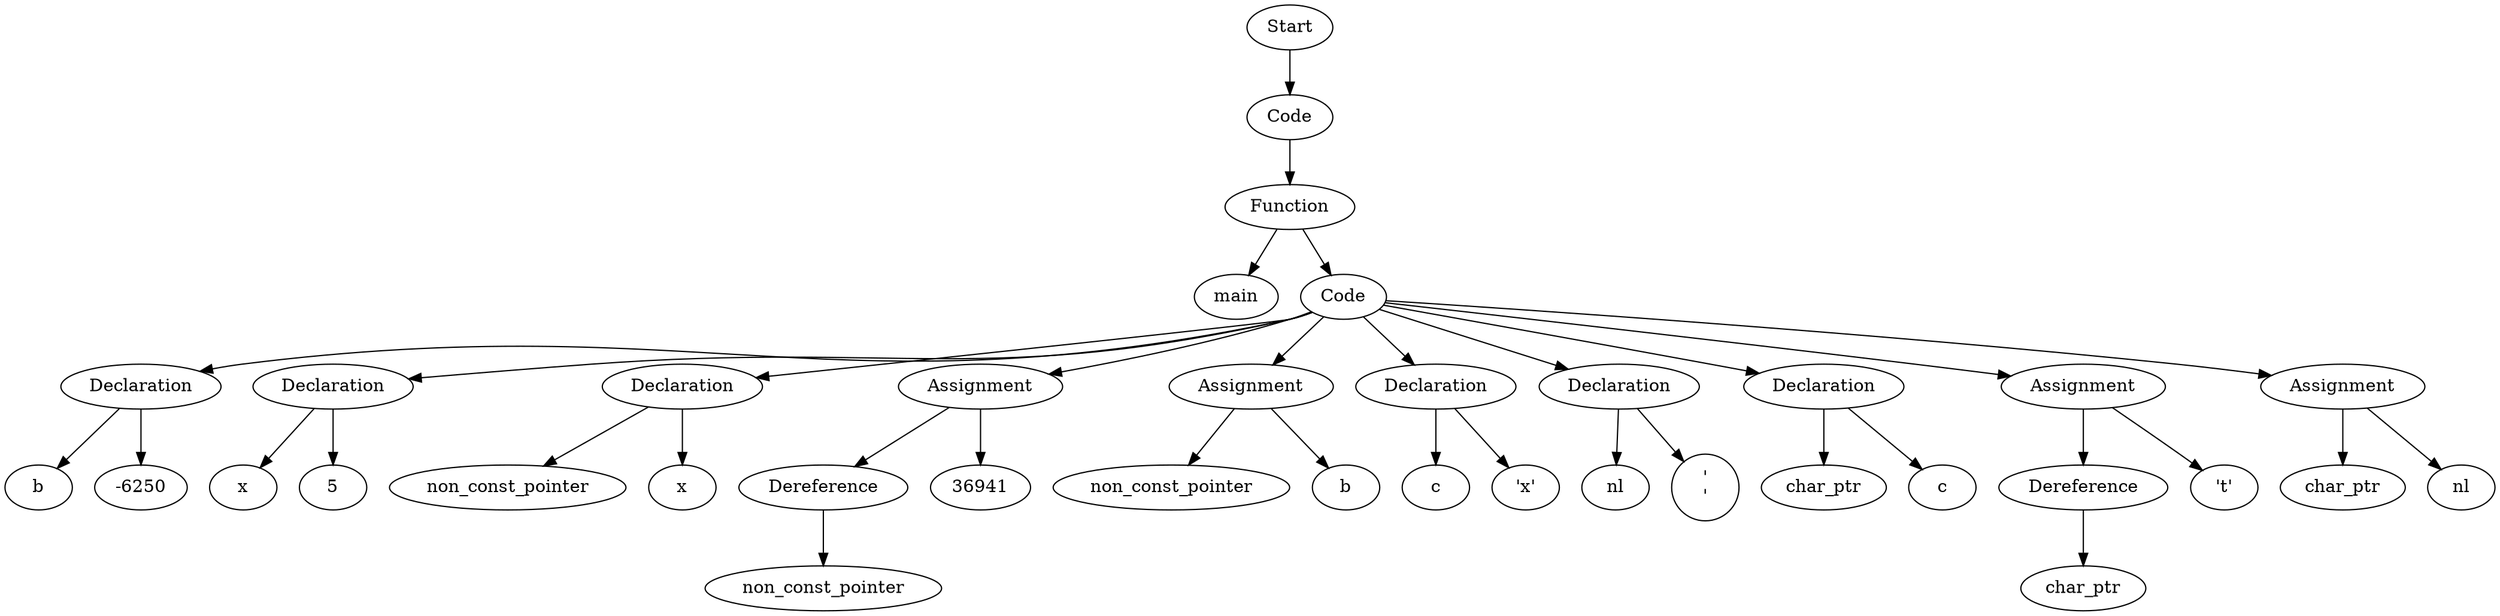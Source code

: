 digraph AST {
  "131430721619856" [label="Start"];
  "131430721619856" -> "131430721620432";
  "131430721620432" [label="Code"];
  "131430721620432" -> "131430721619136";
  "131430721619136" [label="Function"];
  "131430721619136" -> "131430721620672";
  "131430721619136" -> "131430721621152";
  "131430721620672" [label="main"];
  "131430721621152" [label="Code"];
  "131430721621152" -> "131430721621968";
  "131430721621152" -> "131430721623168";
  "131430721621152" -> "131430721624176";
  "131430721621152" -> "131430721625136";
  "131430721621152" -> "131430721625856";
  "131430721621152" -> "131430721626384";
  "131430721621152" -> "131430721627344";
  "131430721621152" -> "131430721628160";
  "131430721621152" -> "131430721629120";
  "131430721621152" -> "131430721629840";
  "131430721621968" [label="Declaration"];
  "131430721621968" -> "131430721622736";
  "131430721621968" -> "131430721628928";
  "131430721622736" [label="b"];
  "131430721628928" [label="-6250"];
  "131430721623168" [label="Declaration"];
  "131430721623168" -> "131430721623744";
  "131430721623168" -> "131430721624272";
  "131430721623744" [label="x"];
  "131430721624272" [label="5"];
  "131430721624176" [label="Declaration"];
  "131430721624176" -> "131430721624608";
  "131430721624176" -> "131430721625424";
  "131430721624608" [label="non_const_pointer"];
  "131430721625424" [label="x"];
  "131430721625136" [label="Assignment"];
  "131430721625136" -> "131430721624080";
  "131430721625136" -> "131430721625952";
  "131430721624080" [label="Dereference"];
  "131430721624080" -> "131430721625616";
  "131430721625616" [label="non_const_pointer"];
  "131430721625952" [label="36941"];
  "131430721625856" [label="Assignment"];
  "131430721625856" -> "131430721626096";
  "131430721625856" -> "131430721626672";
  "131430721626096" [label="non_const_pointer"];
  "131430721626672" [label="b"];
  "131430721626384" [label="Declaration"];
  "131430721626384" -> "131430721626960";
  "131430721626384" -> "131430721627440";
  "131430721626960" [label="c"];
  "131430721627440" [label="'x'"];
  "131430721627344" [label="Declaration"];
  "131430721627344" -> "131430721627776";
  "131430721627344" -> "131430721628256";
  "131430721627776" [label="nl"];
  "131430721628256" [label="'\n'"];
  "131430721628160" [label="Declaration"];
  "131430721628160" -> "131430721628592";
  "131430721628160" -> "131430721629408";
  "131430721628592" [label="char_ptr"];
  "131430721629408" [label="c"];
  "131430721629120" [label="Assignment"];
  "131430721629120" -> "131430721622592";
  "131430721629120" -> "131430721629936";
  "131430721622592" [label="Dereference"];
  "131430721622592" -> "131430721629600";
  "131430721629600" [label="char_ptr"];
  "131430721629936" [label="'\t'"];
  "131430721629840" [label="Assignment"];
  "131430721629840" -> "131430721630080";
  "131430721629840" -> "131430721630656";
  "131430721630080" [label="char_ptr"];
  "131430721630656" [label="nl"];
}
